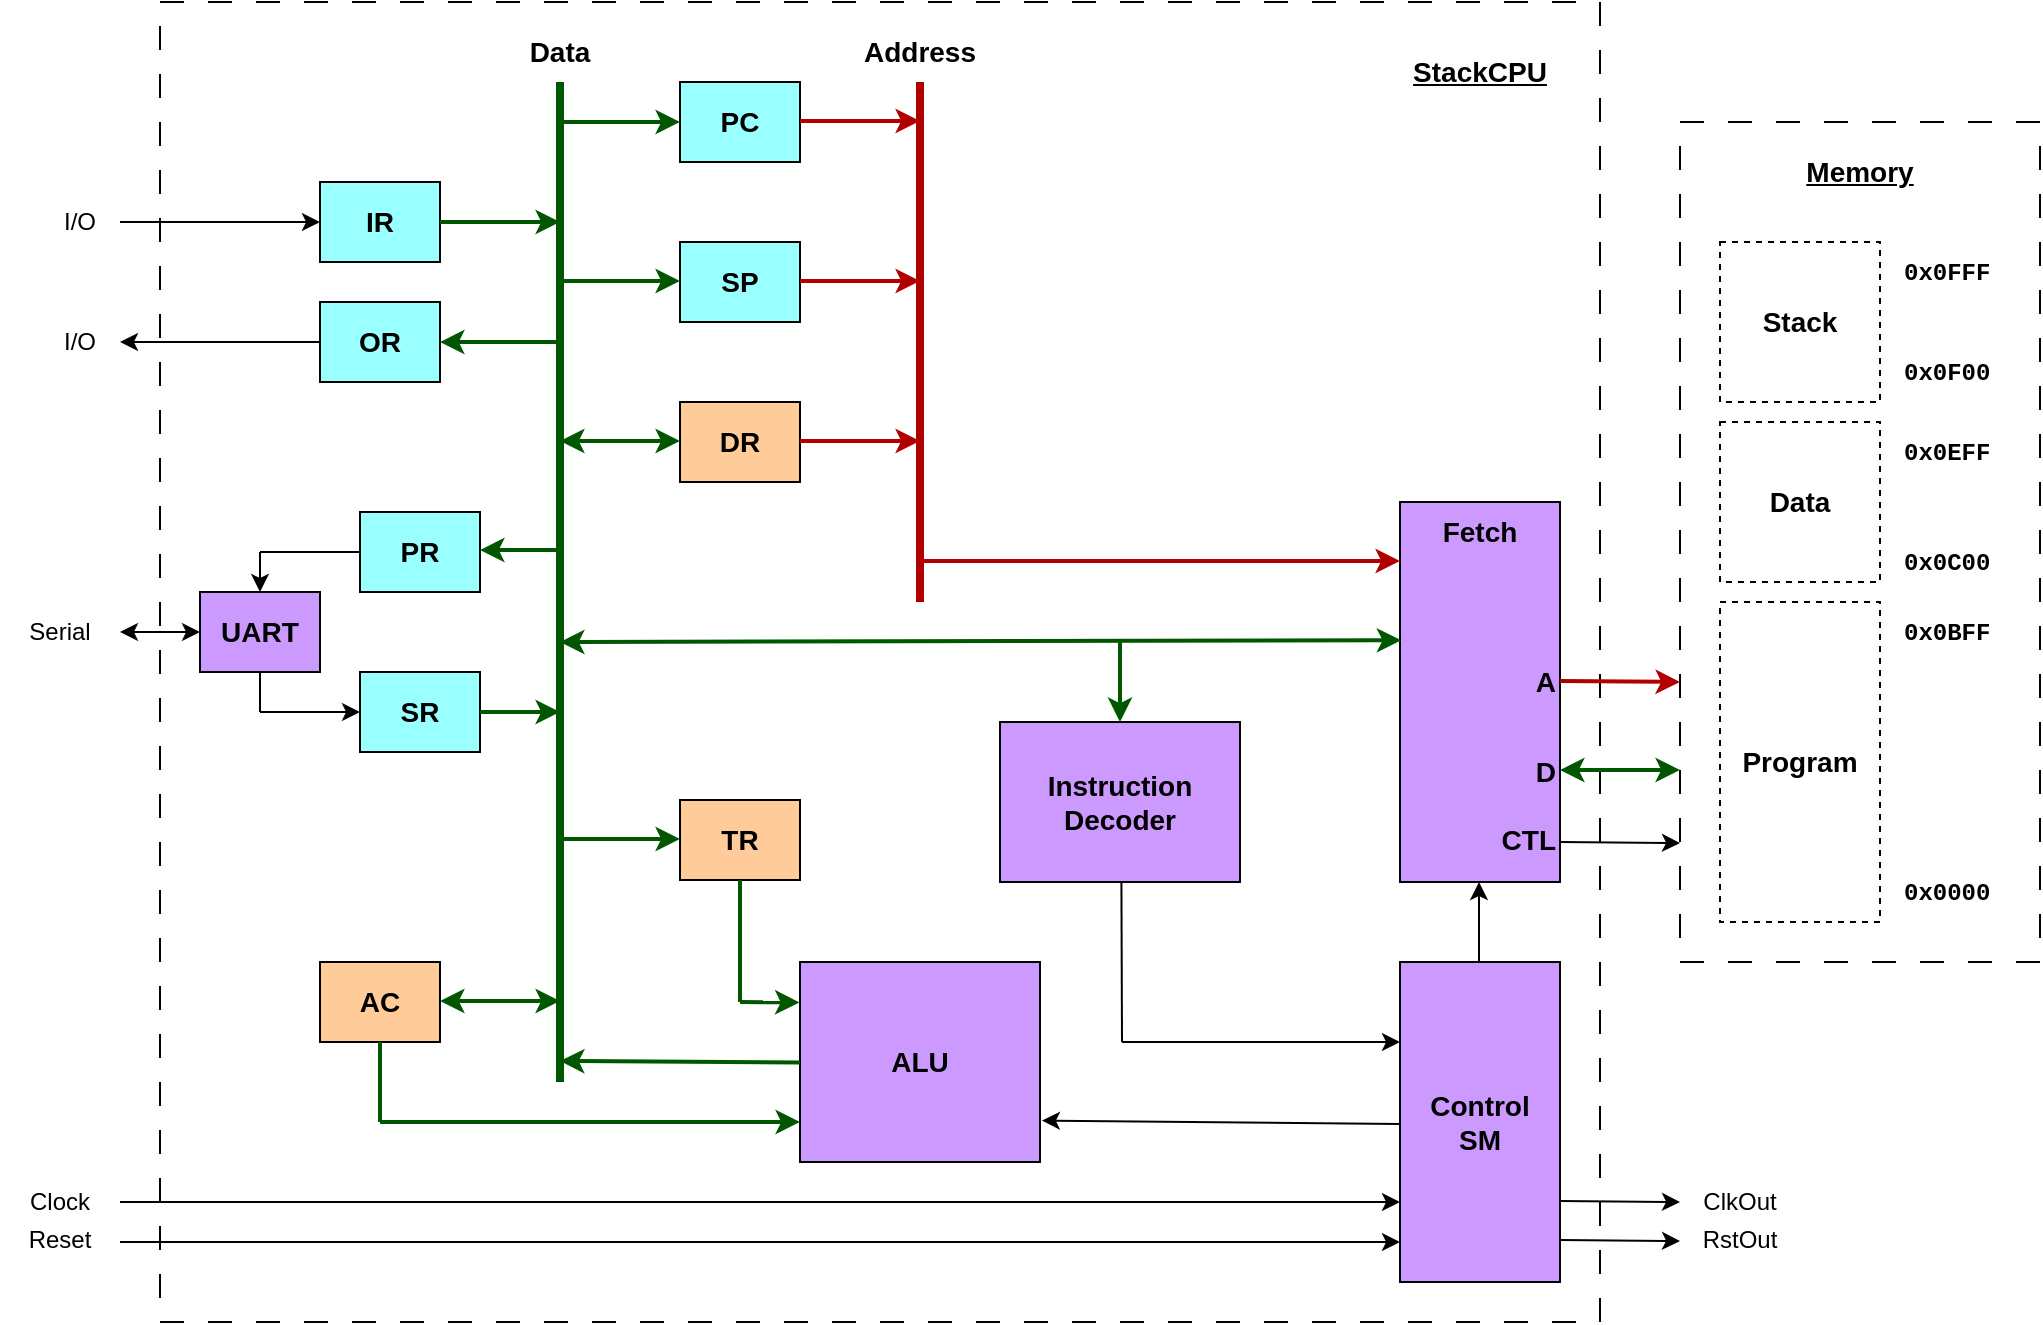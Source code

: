 <mxfile version="28.0.6">
  <diagram id="gKfQR6QMqfabCFEobmAz" name="Page-1">
    <mxGraphModel dx="1126" dy="745" grid="1" gridSize="10" guides="1" tooltips="1" connect="1" arrows="1" fold="1" page="1" pageScale="1" pageWidth="1100" pageHeight="850" math="0" shadow="0">
      <root>
        <mxCell id="0" />
        <mxCell id="1" parent="0" />
        <mxCell id="Fho4y9NvzUoqDBFK6mao-48" value="" style="rounded=0;whiteSpace=wrap;html=1;dashed=1;dashPattern=12 12;" parent="1" vertex="1">
          <mxGeometry x="860" y="100" width="180" height="420" as="geometry" />
        </mxCell>
        <mxCell id="Fho4y9NvzUoqDBFK6mao-47" value="" style="rounded=0;whiteSpace=wrap;html=1;dashed=1;dashPattern=12 12;" parent="1" vertex="1">
          <mxGeometry x="100" y="40" width="720" height="660" as="geometry" />
        </mxCell>
        <mxCell id="f6vRZK2oa4QjY8WZpOiV-4" value="&lt;font style=&quot;font-size: 14px;&quot;&gt;&lt;b&gt;PC&lt;/b&gt;&lt;/font&gt;" style="rounded=0;whiteSpace=wrap;html=1;fillColor=#99FFFF;" parent="1" vertex="1">
          <mxGeometry x="360" y="80" width="60" height="40" as="geometry" />
        </mxCell>
        <mxCell id="f6vRZK2oa4QjY8WZpOiV-7" value="&lt;font style=&quot;font-size: 14px;&quot;&gt;&lt;b&gt;Stack&lt;/b&gt;&lt;/font&gt;" style="rounded=0;whiteSpace=wrap;html=1;dashed=1;" parent="1" vertex="1">
          <mxGeometry x="880" y="160" width="80" height="80" as="geometry" />
        </mxCell>
        <mxCell id="f6vRZK2oa4QjY8WZpOiV-8" value="&lt;font style=&quot;font-size: 14px;&quot;&gt;&lt;b&gt;Data&lt;/b&gt;&lt;/font&gt;" style="rounded=0;whiteSpace=wrap;html=1;dashed=1;" parent="1" vertex="1">
          <mxGeometry x="880" y="250" width="80" height="80" as="geometry" />
        </mxCell>
        <mxCell id="f6vRZK2oa4QjY8WZpOiV-9" value="&lt;font style=&quot;font-size: 14px;&quot;&gt;&lt;b&gt;Program&lt;/b&gt;&lt;/font&gt;" style="rounded=0;whiteSpace=wrap;html=1;dashed=1;" parent="1" vertex="1">
          <mxGeometry x="880" y="340" width="80" height="160" as="geometry" />
        </mxCell>
        <mxCell id="f6vRZK2oa4QjY8WZpOiV-10" value="&lt;b style=&quot;font-family: &amp;quot;Courier New&amp;quot;;&quot;&gt;0x0000&lt;/b&gt;" style="text;html=1;align=left;verticalAlign=middle;whiteSpace=wrap;rounded=0;imageAlign=right;" parent="1" vertex="1">
          <mxGeometry x="970" y="470" width="60" height="30" as="geometry" />
        </mxCell>
        <mxCell id="f6vRZK2oa4QjY8WZpOiV-11" value="&lt;b style=&quot;font-family: &amp;quot;Courier New&amp;quot;;&quot;&gt;0x0BFF&lt;/b&gt;" style="text;html=1;align=left;verticalAlign=middle;whiteSpace=wrap;rounded=0;imageAlign=right;" parent="1" vertex="1">
          <mxGeometry x="970" y="340" width="60" height="30" as="geometry" />
        </mxCell>
        <mxCell id="f6vRZK2oa4QjY8WZpOiV-12" value="&lt;b style=&quot;font-family: &amp;quot;Courier New&amp;quot;;&quot;&gt;0x0C00&lt;/b&gt;" style="text;html=1;align=left;verticalAlign=middle;whiteSpace=wrap;rounded=0;imageAlign=right;" parent="1" vertex="1">
          <mxGeometry x="970" y="305" width="60" height="30" as="geometry" />
        </mxCell>
        <mxCell id="f6vRZK2oa4QjY8WZpOiV-13" value="&lt;b style=&quot;font-family: &amp;quot;Courier New&amp;quot;;&quot;&gt;0x0EFF&lt;/b&gt;" style="text;html=1;align=left;verticalAlign=middle;whiteSpace=wrap;rounded=0;imageAlign=right;" parent="1" vertex="1">
          <mxGeometry x="970" y="250" width="60" height="30" as="geometry" />
        </mxCell>
        <mxCell id="f6vRZK2oa4QjY8WZpOiV-14" value="&lt;b style=&quot;font-family: &amp;quot;Courier New&amp;quot;;&quot;&gt;0x0F00&lt;/b&gt;" style="text;html=1;align=left;verticalAlign=middle;whiteSpace=wrap;rounded=0;imageAlign=right;" parent="1" vertex="1">
          <mxGeometry x="970" y="210" width="60" height="30" as="geometry" />
        </mxCell>
        <mxCell id="f6vRZK2oa4QjY8WZpOiV-15" value="&lt;b style=&quot;font-family: &amp;quot;Courier New&amp;quot;;&quot;&gt;0x0FFF&lt;/b&gt;" style="text;html=1;align=left;verticalAlign=middle;whiteSpace=wrap;rounded=0;imageAlign=right;" parent="1" vertex="1">
          <mxGeometry x="970" y="160" width="60" height="30" as="geometry" />
        </mxCell>
        <mxCell id="Fho4y9NvzUoqDBFK6mao-1" value="&lt;font style=&quot;font-size: 14px;&quot;&gt;&lt;b&gt;SP&lt;/b&gt;&lt;/font&gt;" style="rounded=0;whiteSpace=wrap;html=1;fillColor=#99FFFF;" parent="1" vertex="1">
          <mxGeometry x="360" y="160" width="60" height="40" as="geometry" />
        </mxCell>
        <mxCell id="Fho4y9NvzUoqDBFK6mao-2" value="&lt;font style=&quot;font-size: 14px;&quot;&gt;&lt;b&gt;DR&lt;/b&gt;&lt;/font&gt;" style="rounded=0;whiteSpace=wrap;html=1;fillColor=#FFCC99;" parent="1" vertex="1">
          <mxGeometry x="360" y="240" width="60" height="40" as="geometry" />
        </mxCell>
        <mxCell id="Fho4y9NvzUoqDBFK6mao-3" value="&lt;font style=&quot;font-size: 14px;&quot;&gt;&lt;b&gt;AC&lt;/b&gt;&lt;/font&gt;" style="rounded=0;whiteSpace=wrap;html=1;fillColor=#FFCC99;" parent="1" vertex="1">
          <mxGeometry x="180" y="520" width="60" height="40" as="geometry" />
        </mxCell>
        <mxCell id="Fho4y9NvzUoqDBFK6mao-4" value="&lt;font style=&quot;font-size: 14px;&quot;&gt;&lt;b&gt;IR&lt;/b&gt;&lt;/font&gt;" style="rounded=0;whiteSpace=wrap;html=1;fillColor=#99FFFF;" parent="1" vertex="1">
          <mxGeometry x="180" y="130" width="60" height="40" as="geometry" />
        </mxCell>
        <mxCell id="Fho4y9NvzUoqDBFK6mao-5" value="&lt;font style=&quot;font-size: 14px;&quot;&gt;&lt;b&gt;OR&lt;/b&gt;&lt;/font&gt;" style="rounded=0;whiteSpace=wrap;html=1;fillColor=#99FFFF;" parent="1" vertex="1">
          <mxGeometry x="180" y="190" width="60" height="40" as="geometry" />
        </mxCell>
        <mxCell id="Fho4y9NvzUoqDBFK6mao-6" value="&lt;font style=&quot;font-size: 14px;&quot;&gt;&lt;b&gt;PR&lt;/b&gt;&lt;/font&gt;" style="rounded=0;whiteSpace=wrap;html=1;fillColor=#99FFFF;" parent="1" vertex="1">
          <mxGeometry x="200" y="295" width="60" height="40" as="geometry" />
        </mxCell>
        <mxCell id="Fho4y9NvzUoqDBFK6mao-7" value="&lt;font style=&quot;font-size: 14px;&quot;&gt;&lt;b&gt;ALU&lt;/b&gt;&lt;/font&gt;" style="rounded=0;whiteSpace=wrap;html=1;fillColor=#CC99FF;" parent="1" vertex="1">
          <mxGeometry x="420" y="520" width="120" height="100" as="geometry" />
        </mxCell>
        <mxCell id="Fho4y9NvzUoqDBFK6mao-8" value="&lt;font style=&quot;font-size: 14px;&quot;&gt;&lt;b&gt;Instruction&lt;/b&gt;&lt;/font&gt;&lt;div&gt;&lt;font style=&quot;font-size: 14px;&quot;&gt;&lt;b&gt;Decoder&lt;/b&gt;&lt;/font&gt;&lt;/div&gt;" style="rounded=0;whiteSpace=wrap;html=1;fillColor=#CC99FF;" parent="1" vertex="1">
          <mxGeometry x="520" y="400" width="120" height="80" as="geometry" />
        </mxCell>
        <mxCell id="Fho4y9NvzUoqDBFK6mao-9" value="&lt;font style=&quot;font-size: 14px;&quot;&gt;&lt;b&gt;Fetch&lt;/b&gt;&lt;/font&gt;" style="rounded=0;whiteSpace=wrap;html=1;verticalAlign=top;fillColor=#CC99FF;" parent="1" vertex="1">
          <mxGeometry x="720" y="290" width="80" height="190" as="geometry" />
        </mxCell>
        <mxCell id="Fho4y9NvzUoqDBFK6mao-11" value="&lt;font style=&quot;font-size: 14px;&quot;&gt;&lt;b&gt;Control&lt;/b&gt;&lt;/font&gt;&lt;div&gt;&lt;font style=&quot;font-size: 14px;&quot;&gt;&lt;b&gt;SM&lt;/b&gt;&lt;/font&gt;&lt;/div&gt;" style="rounded=0;whiteSpace=wrap;html=1;fillColor=#CC99FF;" parent="1" vertex="1">
          <mxGeometry x="720" y="520" width="80" height="160" as="geometry" />
        </mxCell>
        <mxCell id="Fho4y9NvzUoqDBFK6mao-12" value="" style="endArrow=none;html=1;rounded=0;strokeWidth=4;fillColor=#008a00;strokeColor=#005700;" parent="1" edge="1">
          <mxGeometry width="50" height="50" relative="1" as="geometry">
            <mxPoint x="300" y="580" as="sourcePoint" />
            <mxPoint x="300" y="80" as="targetPoint" />
          </mxGeometry>
        </mxCell>
        <mxCell id="Fho4y9NvzUoqDBFK6mao-13" value="" style="endArrow=none;html=1;rounded=0;strokeWidth=4;fillColor=#e51400;strokeColor=#B20000;" parent="1" edge="1">
          <mxGeometry width="50" height="50" relative="1" as="geometry">
            <mxPoint x="480" y="340" as="sourcePoint" />
            <mxPoint x="480" y="80" as="targetPoint" />
          </mxGeometry>
        </mxCell>
        <mxCell id="Fho4y9NvzUoqDBFK6mao-14" value="&lt;font style=&quot;font-size: 14px;&quot;&gt;&lt;b&gt;Data&lt;/b&gt;&lt;/font&gt;" style="text;html=1;align=center;verticalAlign=middle;whiteSpace=wrap;rounded=0;" parent="1" vertex="1">
          <mxGeometry x="270" y="50" width="60" height="30" as="geometry" />
        </mxCell>
        <mxCell id="Fho4y9NvzUoqDBFK6mao-15" value="&lt;font style=&quot;font-size: 14px;&quot;&gt;&lt;b&gt;Address&lt;/b&gt;&lt;/font&gt;" style="text;html=1;align=center;verticalAlign=middle;whiteSpace=wrap;rounded=0;" parent="1" vertex="1">
          <mxGeometry x="450" y="50" width="60" height="30" as="geometry" />
        </mxCell>
        <mxCell id="Fho4y9NvzUoqDBFK6mao-16" value="" style="endArrow=classic;html=1;rounded=0;entryX=0;entryY=0.5;entryDx=0;entryDy=0;fillColor=#008a00;strokeColor=#005700;strokeWidth=2;" parent="1" target="f6vRZK2oa4QjY8WZpOiV-4" edge="1">
          <mxGeometry width="50" height="50" relative="1" as="geometry">
            <mxPoint x="300" y="100" as="sourcePoint" />
            <mxPoint x="350" y="50" as="targetPoint" />
          </mxGeometry>
        </mxCell>
        <mxCell id="Fho4y9NvzUoqDBFK6mao-17" value="" style="endArrow=classic;html=1;rounded=0;entryX=0;entryY=0.5;entryDx=0;entryDy=0;fillColor=#008a00;strokeColor=#005700;strokeWidth=2;" parent="1" edge="1">
          <mxGeometry width="50" height="50" relative="1" as="geometry">
            <mxPoint x="300" y="179.5" as="sourcePoint" />
            <mxPoint x="360" y="179.5" as="targetPoint" />
          </mxGeometry>
        </mxCell>
        <mxCell id="Fho4y9NvzUoqDBFK6mao-19" value="" style="endArrow=classic;html=1;rounded=0;entryX=0;entryY=0.5;entryDx=0;entryDy=0;fillColor=#e51400;strokeColor=#B20000;strokeWidth=2;" parent="1" edge="1">
          <mxGeometry width="50" height="50" relative="1" as="geometry">
            <mxPoint x="420" y="99.5" as="sourcePoint" />
            <mxPoint x="480" y="99.5" as="targetPoint" />
          </mxGeometry>
        </mxCell>
        <mxCell id="Fho4y9NvzUoqDBFK6mao-20" value="" style="endArrow=classic;html=1;rounded=0;entryX=0;entryY=0.5;entryDx=0;entryDy=0;fillColor=#e51400;strokeColor=#B20000;strokeWidth=2;" parent="1" edge="1">
          <mxGeometry width="50" height="50" relative="1" as="geometry">
            <mxPoint x="420" y="179.5" as="sourcePoint" />
            <mxPoint x="480" y="179.5" as="targetPoint" />
          </mxGeometry>
        </mxCell>
        <mxCell id="Fho4y9NvzUoqDBFK6mao-21" value="" style="endArrow=classic;html=1;rounded=0;entryX=0;entryY=0.5;entryDx=0;entryDy=0;fillColor=#e51400;strokeColor=#B20000;strokeWidth=2;" parent="1" edge="1">
          <mxGeometry width="50" height="50" relative="1" as="geometry">
            <mxPoint x="420" y="259.5" as="sourcePoint" />
            <mxPoint x="480" y="259.5" as="targetPoint" />
          </mxGeometry>
        </mxCell>
        <mxCell id="Fho4y9NvzUoqDBFK6mao-22" value="" style="endArrow=classic;html=1;rounded=0;fillColor=#e51400;strokeColor=#B20000;strokeWidth=2;" parent="1" edge="1">
          <mxGeometry width="50" height="50" relative="1" as="geometry">
            <mxPoint x="480" y="319.5" as="sourcePoint" />
            <mxPoint x="720" y="319.5" as="targetPoint" />
          </mxGeometry>
        </mxCell>
        <mxCell id="Fho4y9NvzUoqDBFK6mao-23" value="&lt;font style=&quot;font-size: 14px;&quot;&gt;&lt;b&gt;A&lt;/b&gt;&lt;/font&gt;" style="text;html=1;align=right;verticalAlign=middle;whiteSpace=wrap;rounded=0;" parent="1" vertex="1">
          <mxGeometry x="740" y="365" width="60" height="30" as="geometry" />
        </mxCell>
        <mxCell id="Fho4y9NvzUoqDBFK6mao-24" value="&lt;font style=&quot;font-size: 14px;&quot;&gt;&lt;b&gt;D&lt;/b&gt;&lt;/font&gt;" style="text;html=1;align=right;verticalAlign=middle;whiteSpace=wrap;rounded=0;" parent="1" vertex="1">
          <mxGeometry x="740" y="410" width="60" height="30" as="geometry" />
        </mxCell>
        <mxCell id="Fho4y9NvzUoqDBFK6mao-25" value="" style="endArrow=classic;html=1;rounded=0;fillColor=#e51400;strokeColor=#B20000;strokeWidth=2;" parent="1" edge="1">
          <mxGeometry width="50" height="50" relative="1" as="geometry">
            <mxPoint x="800" y="379.5" as="sourcePoint" />
            <mxPoint x="860" y="380" as="targetPoint" />
          </mxGeometry>
        </mxCell>
        <mxCell id="Fho4y9NvzUoqDBFK6mao-26" value="" style="endArrow=classic;startArrow=classic;html=1;rounded=0;strokeWidth=2;fillColor=#008a00;strokeColor=#005700;" parent="1" edge="1">
          <mxGeometry width="50" height="50" relative="1" as="geometry">
            <mxPoint x="800" y="424" as="sourcePoint" />
            <mxPoint x="860" y="424" as="targetPoint" />
          </mxGeometry>
        </mxCell>
        <mxCell id="Fho4y9NvzUoqDBFK6mao-27" value="" style="endArrow=classic;html=1;rounded=0;fillColor=#008a00;strokeColor=#005700;strokeWidth=2;" parent="1" edge="1">
          <mxGeometry width="50" height="50" relative="1" as="geometry">
            <mxPoint x="300" y="210" as="sourcePoint" />
            <mxPoint x="240" y="210" as="targetPoint" />
          </mxGeometry>
        </mxCell>
        <mxCell id="Fho4y9NvzUoqDBFK6mao-28" value="" style="endArrow=classic;html=1;rounded=0;entryX=0;entryY=0.5;entryDx=0;entryDy=0;fillColor=#008a00;strokeColor=#005700;strokeWidth=2;" parent="1" edge="1">
          <mxGeometry width="50" height="50" relative="1" as="geometry">
            <mxPoint x="240" y="150" as="sourcePoint" />
            <mxPoint x="300" y="150" as="targetPoint" />
          </mxGeometry>
        </mxCell>
        <mxCell id="Fho4y9NvzUoqDBFK6mao-29" value="" style="endArrow=classic;html=1;rounded=0;fillColor=#008a00;strokeColor=#005700;strokeWidth=2;" parent="1" edge="1">
          <mxGeometry width="50" height="50" relative="1" as="geometry">
            <mxPoint x="300" y="314" as="sourcePoint" />
            <mxPoint x="260" y="314" as="targetPoint" />
          </mxGeometry>
        </mxCell>
        <mxCell id="Fho4y9NvzUoqDBFK6mao-30" value="" style="endArrow=classic;startArrow=classic;html=1;rounded=0;fillColor=#008a00;strokeColor=#005700;strokeWidth=2;" parent="1" edge="1">
          <mxGeometry width="50" height="50" relative="1" as="geometry">
            <mxPoint x="240" y="539.5" as="sourcePoint" />
            <mxPoint x="300" y="539.5" as="targetPoint" />
          </mxGeometry>
        </mxCell>
        <mxCell id="Fho4y9NvzUoqDBFK6mao-31" value="" style="endArrow=classic;startArrow=classic;html=1;rounded=0;fillColor=#008a00;strokeColor=#005700;strokeWidth=2;" parent="1" edge="1">
          <mxGeometry width="50" height="50" relative="1" as="geometry">
            <mxPoint x="300" y="259.5" as="sourcePoint" />
            <mxPoint x="360" y="259.5" as="targetPoint" />
          </mxGeometry>
        </mxCell>
        <mxCell id="Fho4y9NvzUoqDBFK6mao-33" value="" style="endArrow=classic;html=1;rounded=0;entryX=1.008;entryY=0.793;entryDx=0;entryDy=0;entryPerimeter=0;" parent="1" target="Fho4y9NvzUoqDBFK6mao-7" edge="1">
          <mxGeometry width="50" height="50" relative="1" as="geometry">
            <mxPoint x="720" y="601" as="sourcePoint" />
            <mxPoint x="560" y="600" as="targetPoint" />
          </mxGeometry>
        </mxCell>
        <mxCell id="Fho4y9NvzUoqDBFK6mao-34" value="" style="endArrow=classic;html=1;rounded=0;" parent="1" edge="1">
          <mxGeometry width="50" height="50" relative="1" as="geometry">
            <mxPoint x="759.5" y="520" as="sourcePoint" />
            <mxPoint x="759.5" y="480" as="targetPoint" />
          </mxGeometry>
        </mxCell>
        <mxCell id="Fho4y9NvzUoqDBFK6mao-36" value="" style="endArrow=none;startArrow=classic;html=1;rounded=0;fillColor=#008a00;strokeColor=#005700;strokeWidth=2;entryX=0;entryY=0.808;entryDx=0;entryDy=0;entryPerimeter=0;endFill=0;" parent="1" edge="1">
          <mxGeometry width="50" height="50" relative="1" as="geometry">
            <mxPoint x="300" y="569.5" as="sourcePoint" />
            <mxPoint x="420" y="570.3" as="targetPoint" />
          </mxGeometry>
        </mxCell>
        <mxCell id="Fho4y9NvzUoqDBFK6mao-40" value="" style="endArrow=classic;html=1;rounded=0;" parent="1" edge="1">
          <mxGeometry width="50" height="50" relative="1" as="geometry">
            <mxPoint x="180" y="210" as="sourcePoint" />
            <mxPoint x="80" y="210" as="targetPoint" />
          </mxGeometry>
        </mxCell>
        <mxCell id="Fho4y9NvzUoqDBFK6mao-41" value="" style="endArrow=classic;html=1;rounded=0;entryX=0;entryY=0.5;entryDx=0;entryDy=0;" parent="1" target="Fho4y9NvzUoqDBFK6mao-4" edge="1">
          <mxGeometry width="50" height="50" relative="1" as="geometry">
            <mxPoint x="80" y="150" as="sourcePoint" />
            <mxPoint x="190" y="100" as="targetPoint" />
          </mxGeometry>
        </mxCell>
        <mxCell id="Fho4y9NvzUoqDBFK6mao-43" value="&lt;font&gt;&lt;b&gt;&lt;u&gt;Memory&lt;/u&gt;&lt;/b&gt;&lt;/font&gt;" style="text;html=1;align=center;verticalAlign=middle;whiteSpace=wrap;rounded=0;fontSize=14;" parent="1" vertex="1">
          <mxGeometry x="920" y="110" width="60" height="30" as="geometry" />
        </mxCell>
        <mxCell id="Fho4y9NvzUoqDBFK6mao-44" value="I/O" style="text;html=1;align=center;verticalAlign=middle;whiteSpace=wrap;rounded=0;" parent="1" vertex="1">
          <mxGeometry x="30" y="135" width="60" height="30" as="geometry" />
        </mxCell>
        <mxCell id="Fho4y9NvzUoqDBFK6mao-45" value="I/O" style="text;html=1;align=center;verticalAlign=middle;whiteSpace=wrap;rounded=0;" parent="1" vertex="1">
          <mxGeometry x="30" y="195" width="60" height="30" as="geometry" />
        </mxCell>
        <mxCell id="Fho4y9NvzUoqDBFK6mao-46" value="Serial" style="text;html=1;align=center;verticalAlign=middle;whiteSpace=wrap;rounded=0;" parent="1" vertex="1">
          <mxGeometry x="20" y="340" width="60" height="30" as="geometry" />
        </mxCell>
        <mxCell id="Fho4y9NvzUoqDBFK6mao-49" value="&lt;font&gt;&lt;b&gt;&lt;u&gt;StackCPU&lt;/u&gt;&lt;/b&gt;&lt;/font&gt;" style="text;html=1;align=center;verticalAlign=middle;whiteSpace=wrap;rounded=0;fontSize=14;" parent="1" vertex="1">
          <mxGeometry x="730" y="60" width="60" height="30" as="geometry" />
        </mxCell>
        <mxCell id="Fho4y9NvzUoqDBFK6mao-50" value="" style="endArrow=classic;html=1;rounded=0;exitX=1;exitY=0.5;exitDx=0;exitDy=0;" parent="1" source="Fho4y9NvzUoqDBFK6mao-51" edge="1">
          <mxGeometry width="50" height="50" relative="1" as="geometry">
            <mxPoint x="140" y="640" as="sourcePoint" />
            <mxPoint x="720" y="640" as="targetPoint" />
          </mxGeometry>
        </mxCell>
        <mxCell id="Fho4y9NvzUoqDBFK6mao-51" value="Clock" style="text;html=1;align=center;verticalAlign=middle;whiteSpace=wrap;rounded=0;" parent="1" vertex="1">
          <mxGeometry x="20" y="625" width="60" height="30" as="geometry" />
        </mxCell>
        <mxCell id="Fho4y9NvzUoqDBFK6mao-52" value="&lt;font style=&quot;font-size: 14px;&quot;&gt;&lt;b&gt;SR&lt;/b&gt;&lt;/font&gt;" style="rounded=0;whiteSpace=wrap;html=1;fillColor=#99FFFF;" parent="1" vertex="1">
          <mxGeometry x="200" y="375" width="60" height="40" as="geometry" />
        </mxCell>
        <mxCell id="Fho4y9NvzUoqDBFK6mao-53" value="&lt;font style=&quot;font-size: 14px;&quot;&gt;&lt;b&gt;UART&lt;/b&gt;&lt;/font&gt;" style="rounded=0;whiteSpace=wrap;html=1;fillColor=#CC99FF;" parent="1" vertex="1">
          <mxGeometry x="120" y="335" width="60" height="40" as="geometry" />
        </mxCell>
        <mxCell id="Fho4y9NvzUoqDBFK6mao-54" value="" style="endArrow=none;html=1;rounded=0;exitX=0;exitY=0.5;exitDx=0;exitDy=0;" parent="1" source="Fho4y9NvzUoqDBFK6mao-6" edge="1">
          <mxGeometry width="50" height="50" relative="1" as="geometry">
            <mxPoint x="150" y="335" as="sourcePoint" />
            <mxPoint x="150" y="315" as="targetPoint" />
          </mxGeometry>
        </mxCell>
        <mxCell id="Fho4y9NvzUoqDBFK6mao-55" value="" style="endArrow=none;html=1;rounded=0;" parent="1" edge="1">
          <mxGeometry width="50" height="50" relative="1" as="geometry">
            <mxPoint x="150" y="395" as="sourcePoint" />
            <mxPoint x="150" y="375" as="targetPoint" />
          </mxGeometry>
        </mxCell>
        <mxCell id="Fho4y9NvzUoqDBFK6mao-56" value="" style="endArrow=classic;html=1;rounded=0;entryX=0;entryY=0.5;entryDx=0;entryDy=0;" parent="1" target="Fho4y9NvzUoqDBFK6mao-52" edge="1">
          <mxGeometry width="50" height="50" relative="1" as="geometry">
            <mxPoint x="150" y="395" as="sourcePoint" />
            <mxPoint x="200" y="345" as="targetPoint" />
          </mxGeometry>
        </mxCell>
        <mxCell id="Fho4y9NvzUoqDBFK6mao-57" value="" style="endArrow=classic;html=1;rounded=0;fillColor=#008a00;strokeColor=#005700;strokeWidth=2;" parent="1" edge="1">
          <mxGeometry width="50" height="50" relative="1" as="geometry">
            <mxPoint x="260" y="395" as="sourcePoint" />
            <mxPoint x="300" y="395" as="targetPoint" />
          </mxGeometry>
        </mxCell>
        <mxCell id="Fho4y9NvzUoqDBFK6mao-58" value="" style="endArrow=classic;html=1;rounded=0;entryX=0.5;entryY=0;entryDx=0;entryDy=0;" parent="1" target="Fho4y9NvzUoqDBFK6mao-53" edge="1">
          <mxGeometry width="50" height="50" relative="1" as="geometry">
            <mxPoint x="150" y="315" as="sourcePoint" />
            <mxPoint x="200" y="265" as="targetPoint" />
          </mxGeometry>
        </mxCell>
        <mxCell id="Fho4y9NvzUoqDBFK6mao-59" value="" style="endArrow=classic;startArrow=classic;html=1;rounded=0;entryX=0;entryY=0.5;entryDx=0;entryDy=0;" parent="1" target="Fho4y9NvzUoqDBFK6mao-53" edge="1">
          <mxGeometry width="50" height="50" relative="1" as="geometry">
            <mxPoint x="80" y="355" as="sourcePoint" />
            <mxPoint x="130" y="305" as="targetPoint" />
          </mxGeometry>
        </mxCell>
        <mxCell id="Fho4y9NvzUoqDBFK6mao-60" value="" style="endArrow=classic;html=1;rounded=0;entryX=-0.012;entryY=0.357;entryDx=0;entryDy=0;entryPerimeter=0;" parent="1" edge="1">
          <mxGeometry width="50" height="50" relative="1" as="geometry">
            <mxPoint x="581" y="560" as="sourcePoint" />
            <mxPoint x="720.0" y="560.0" as="targetPoint" />
          </mxGeometry>
        </mxCell>
        <mxCell id="Fho4y9NvzUoqDBFK6mao-61" value="" style="endArrow=none;html=1;rounded=0;entryX=0.833;entryY=1;entryDx=0;entryDy=0;entryPerimeter=0;" parent="1" edge="1">
          <mxGeometry width="50" height="50" relative="1" as="geometry">
            <mxPoint x="581" y="560" as="sourcePoint" />
            <mxPoint x="580.71" y="480" as="targetPoint" />
          </mxGeometry>
        </mxCell>
        <mxCell id="rM1LoHd6A7a-jdQEZuMe-1" value="" style="endArrow=classic;html=1;rounded=0;exitX=0.008;exitY=0.364;exitDx=0;exitDy=0;exitPerimeter=0;startArrow=classic;startFill=1;fillColor=#008a00;strokeColor=#005700;strokeWidth=2;" parent="1" source="Fho4y9NvzUoqDBFK6mao-9" edge="1">
          <mxGeometry width="50" height="50" relative="1" as="geometry">
            <mxPoint x="560" y="360" as="sourcePoint" />
            <mxPoint x="300" y="360" as="targetPoint" />
          </mxGeometry>
        </mxCell>
        <mxCell id="bSjTUGO-wTPSp2l6D-p6-1" value="" style="endArrow=classic;html=1;rounded=0;entryX=0.5;entryY=0;entryDx=0;entryDy=0;fillColor=#008a00;strokeColor=#005700;strokeWidth=2;" parent="1" target="Fho4y9NvzUoqDBFK6mao-8" edge="1">
          <mxGeometry width="50" height="50" relative="1" as="geometry">
            <mxPoint x="580" y="360" as="sourcePoint" />
            <mxPoint x="630" y="310" as="targetPoint" />
          </mxGeometry>
        </mxCell>
        <mxCell id="UxbXW3qyYCS33U5UK6KU-1" value="" style="endArrow=classic;html=1;rounded=0;" parent="1" edge="1">
          <mxGeometry width="50" height="50" relative="1" as="geometry">
            <mxPoint x="800" y="460" as="sourcePoint" />
            <mxPoint x="860" y="460.5" as="targetPoint" />
          </mxGeometry>
        </mxCell>
        <mxCell id="UxbXW3qyYCS33U5UK6KU-2" value="&lt;font style=&quot;font-size: 14px;&quot;&gt;&lt;b&gt;CTL&lt;/b&gt;&lt;/font&gt;" style="text;html=1;align=right;verticalAlign=middle;whiteSpace=wrap;rounded=0;" parent="1" vertex="1">
          <mxGeometry x="740" y="444" width="60" height="30" as="geometry" />
        </mxCell>
        <mxCell id="var7Q2OGhF2rjD9cou5w-1" value="&lt;font style=&quot;font-size: 14px;&quot;&gt;&lt;b&gt;TR&lt;/b&gt;&lt;/font&gt;" style="rounded=0;whiteSpace=wrap;html=1;fillColor=#FFCC99;" vertex="1" parent="1">
          <mxGeometry x="360" y="439" width="60" height="40" as="geometry" />
        </mxCell>
        <mxCell id="var7Q2OGhF2rjD9cou5w-2" value="" style="endArrow=classic;startArrow=none;html=1;rounded=0;fillColor=#008a00;strokeColor=#005700;strokeWidth=2;startFill=0;" edge="1" parent="1">
          <mxGeometry width="50" height="50" relative="1" as="geometry">
            <mxPoint x="300" y="458.5" as="sourcePoint" />
            <mxPoint x="360" y="458.5" as="targetPoint" />
          </mxGeometry>
        </mxCell>
        <mxCell id="var7Q2OGhF2rjD9cou5w-4" value="" style="endArrow=classic;html=1;rounded=0;entryX=-0.002;entryY=0.202;entryDx=0;entryDy=0;entryPerimeter=0;strokeWidth=2;fillColor=#008a00;strokeColor=#005700;" edge="1" parent="1" target="Fho4y9NvzUoqDBFK6mao-7">
          <mxGeometry width="50" height="50" relative="1" as="geometry">
            <mxPoint x="390" y="540" as="sourcePoint" />
            <mxPoint x="440" y="490" as="targetPoint" />
          </mxGeometry>
        </mxCell>
        <mxCell id="var7Q2OGhF2rjD9cou5w-5" value="" style="endArrow=none;html=1;rounded=0;entryX=0.5;entryY=1;entryDx=0;entryDy=0;strokeWidth=2;fillColor=#008a00;strokeColor=#005700;" edge="1" parent="1" target="Fho4y9NvzUoqDBFK6mao-3">
          <mxGeometry width="50" height="50" relative="1" as="geometry">
            <mxPoint x="210" y="600" as="sourcePoint" />
            <mxPoint x="260" y="550" as="targetPoint" />
          </mxGeometry>
        </mxCell>
        <mxCell id="var7Q2OGhF2rjD9cou5w-6" value="" style="endArrow=classic;html=1;rounded=0;entryX=0;entryY=0.8;entryDx=0;entryDy=0;entryPerimeter=0;fillColor=#008a00;strokeColor=#005700;strokeWidth=2;" edge="1" parent="1" target="Fho4y9NvzUoqDBFK6mao-7">
          <mxGeometry width="50" height="50" relative="1" as="geometry">
            <mxPoint x="210" y="600" as="sourcePoint" />
            <mxPoint x="260" y="550" as="targetPoint" />
          </mxGeometry>
        </mxCell>
        <mxCell id="var7Q2OGhF2rjD9cou5w-7" value="" style="endArrow=none;html=1;rounded=0;entryX=0.5;entryY=1;entryDx=0;entryDy=0;strokeWidth=2;fillColor=#008a00;strokeColor=#005700;" edge="1" parent="1" target="var7Q2OGhF2rjD9cou5w-1">
          <mxGeometry width="50" height="50" relative="1" as="geometry">
            <mxPoint x="390" y="540" as="sourcePoint" />
            <mxPoint x="440" y="490" as="targetPoint" />
          </mxGeometry>
        </mxCell>
        <mxCell id="var7Q2OGhF2rjD9cou5w-8" value="" style="endArrow=classic;html=1;rounded=0;" edge="1" parent="1">
          <mxGeometry width="50" height="50" relative="1" as="geometry">
            <mxPoint x="800" y="639.5" as="sourcePoint" />
            <mxPoint x="860" y="640" as="targetPoint" />
          </mxGeometry>
        </mxCell>
        <mxCell id="var7Q2OGhF2rjD9cou5w-9" value="" style="endArrow=classic;html=1;rounded=0;" edge="1" parent="1">
          <mxGeometry width="50" height="50" relative="1" as="geometry">
            <mxPoint x="800" y="659" as="sourcePoint" />
            <mxPoint x="860" y="659.5" as="targetPoint" />
          </mxGeometry>
        </mxCell>
        <mxCell id="var7Q2OGhF2rjD9cou5w-10" value="ClkOut" style="text;html=1;align=center;verticalAlign=middle;whiteSpace=wrap;rounded=0;" vertex="1" parent="1">
          <mxGeometry x="860" y="625" width="60" height="30" as="geometry" />
        </mxCell>
        <mxCell id="var7Q2OGhF2rjD9cou5w-11" value="RstOut" style="text;html=1;align=center;verticalAlign=middle;whiteSpace=wrap;rounded=0;" vertex="1" parent="1">
          <mxGeometry x="860" y="644" width="60" height="30" as="geometry" />
        </mxCell>
        <mxCell id="var7Q2OGhF2rjD9cou5w-12" value="" style="endArrow=classic;html=1;rounded=0;exitX=1;exitY=0.5;exitDx=0;exitDy=0;" edge="1" parent="1">
          <mxGeometry width="50" height="50" relative="1" as="geometry">
            <mxPoint x="80" y="660" as="sourcePoint" />
            <mxPoint x="720" y="660" as="targetPoint" />
          </mxGeometry>
        </mxCell>
        <mxCell id="var7Q2OGhF2rjD9cou5w-13" value="Reset" style="text;html=1;align=center;verticalAlign=middle;whiteSpace=wrap;rounded=0;" vertex="1" parent="1">
          <mxGeometry x="20" y="644" width="60" height="30" as="geometry" />
        </mxCell>
      </root>
    </mxGraphModel>
  </diagram>
</mxfile>
